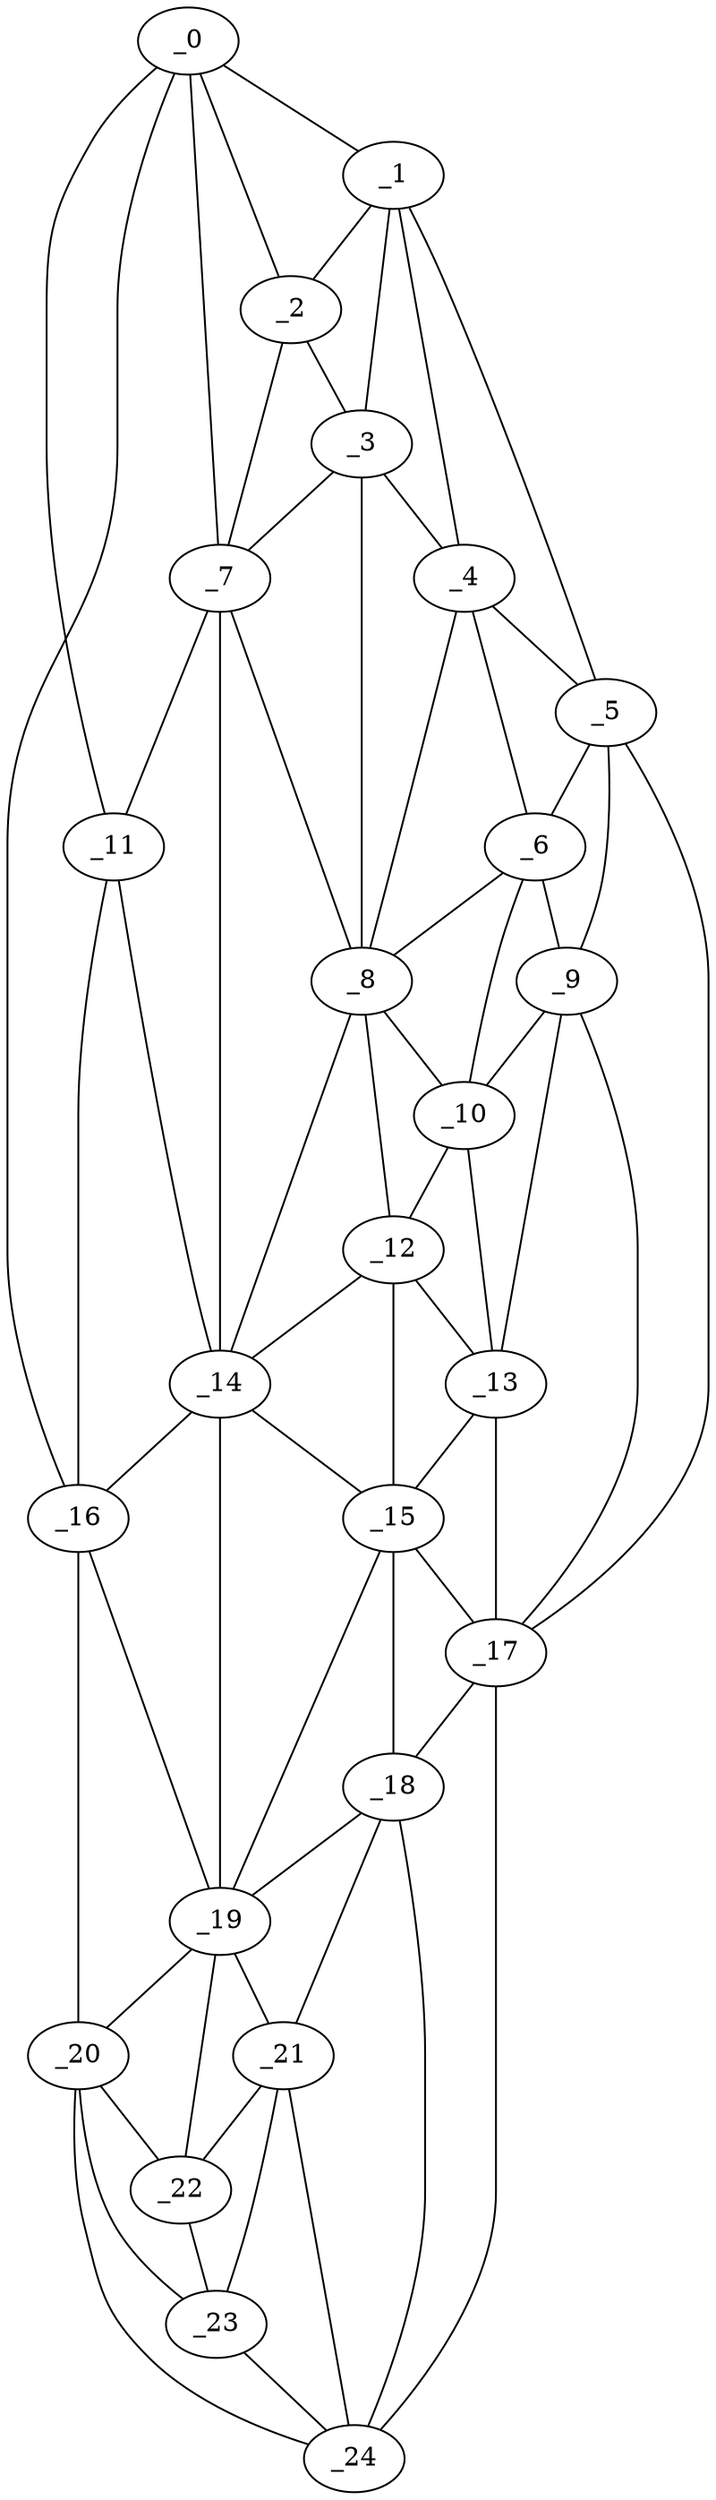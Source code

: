graph "obj3__155.gxl" {
	_0	 [x=5,
		y=82];
	_1	 [x=6,
		y=63];
	_0 -- _1	 [valence=1];
	_2	 [x=14,
		y=71];
	_0 -- _2	 [valence=2];
	_7	 [x=40,
		y=71];
	_0 -- _7	 [valence=2];
	_11	 [x=52,
		y=77];
	_0 -- _11	 [valence=2];
	_16	 [x=73,
		y=91];
	_0 -- _16	 [valence=1];
	_1 -- _2	 [valence=1];
	_3	 [x=23,
		y=66];
	_1 -- _3	 [valence=1];
	_4	 [x=25,
		y=54];
	_1 -- _4	 [valence=2];
	_5	 [x=34,
		y=34];
	_1 -- _5	 [valence=1];
	_2 -- _3	 [valence=2];
	_2 -- _7	 [valence=1];
	_3 -- _4	 [valence=2];
	_3 -- _7	 [valence=2];
	_8	 [x=41,
		y=56];
	_3 -- _8	 [valence=2];
	_4 -- _5	 [valence=1];
	_6	 [x=37,
		y=43];
	_4 -- _6	 [valence=1];
	_4 -- _8	 [valence=1];
	_5 -- _6	 [valence=2];
	_9	 [x=45,
		y=35];
	_5 -- _9	 [valence=1];
	_17	 [x=78,
		y=34];
	_5 -- _17	 [valence=1];
	_6 -- _8	 [valence=2];
	_6 -- _9	 [valence=2];
	_10	 [x=49,
		y=48];
	_6 -- _10	 [valence=2];
	_7 -- _8	 [valence=1];
	_7 -- _11	 [valence=1];
	_14	 [x=57,
		y=56];
	_7 -- _14	 [valence=1];
	_8 -- _10	 [valence=1];
	_12	 [x=55,
		y=52];
	_8 -- _12	 [valence=2];
	_8 -- _14	 [valence=2];
	_9 -- _10	 [valence=1];
	_13	 [x=57,
		y=41];
	_9 -- _13	 [valence=2];
	_9 -- _17	 [valence=1];
	_10 -- _12	 [valence=2];
	_10 -- _13	 [valence=1];
	_11 -- _14	 [valence=2];
	_11 -- _16	 [valence=1];
	_12 -- _13	 [valence=2];
	_12 -- _14	 [valence=1];
	_15	 [x=59,
		y=52];
	_12 -- _15	 [valence=2];
	_13 -- _15	 [valence=2];
	_13 -- _17	 [valence=2];
	_14 -- _15	 [valence=2];
	_14 -- _16	 [valence=1];
	_19	 [x=94,
		y=70];
	_14 -- _19	 [valence=2];
	_15 -- _17	 [valence=2];
	_18	 [x=94,
		y=45];
	_15 -- _18	 [valence=2];
	_15 -- _19	 [valence=2];
	_16 -- _19	 [valence=1];
	_20	 [x=112,
		y=82];
	_16 -- _20	 [valence=1];
	_17 -- _18	 [valence=2];
	_24	 [x=126,
		y=57];
	_17 -- _24	 [valence=1];
	_18 -- _19	 [valence=2];
	_21	 [x=114,
		y=54];
	_18 -- _21	 [valence=2];
	_18 -- _24	 [valence=1];
	_19 -- _20	 [valence=2];
	_19 -- _21	 [valence=2];
	_22	 [x=114,
		y=74];
	_19 -- _22	 [valence=2];
	_20 -- _22	 [valence=2];
	_23	 [x=122,
		y=63];
	_20 -- _23	 [valence=2];
	_20 -- _24	 [valence=1];
	_21 -- _22	 [valence=2];
	_21 -- _23	 [valence=1];
	_21 -- _24	 [valence=2];
	_22 -- _23	 [valence=2];
	_23 -- _24	 [valence=1];
}
